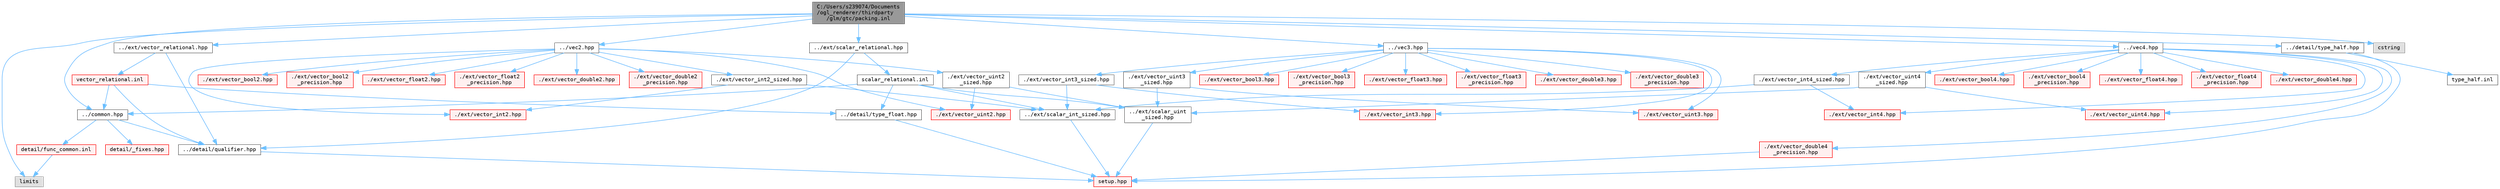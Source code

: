 digraph "C:/Users/s239074/Documents/ogl_renderer/thirdparty/glm/gtc/packing.inl"
{
 // LATEX_PDF_SIZE
  bgcolor="transparent";
  edge [fontname=Terminal,fontsize=10,labelfontname=Helvetica,labelfontsize=10];
  node [fontname=Terminal,fontsize=10,shape=box,height=0.2,width=0.4];
  Node1 [label="C:/Users/s239074/Documents\l/ogl_renderer/thirdparty\l/glm/gtc/packing.inl",height=0.2,width=0.4,color="gray40", fillcolor="grey60", style="filled", fontcolor="black",tooltip=" "];
  Node1 -> Node2 [color="steelblue1",style="solid"];
  Node2 [label="../ext/scalar_relational.hpp",height=0.2,width=0.4,color="grey40", fillcolor="white", style="filled",URL="$ext_2scalar__relational_8hpp.html",tooltip=" "];
  Node2 -> Node3 [color="steelblue1",style="solid"];
  Node3 [label="../detail/qualifier.hpp",height=0.2,width=0.4,color="grey40", fillcolor="white", style="filled",URL="$qualifier_8hpp.html",tooltip=" "];
  Node3 -> Node4 [color="steelblue1",style="solid"];
  Node4 [label="setup.hpp",height=0.2,width=0.4,color="red", fillcolor="#FFF0F0", style="filled",URL="$setup_8hpp.html",tooltip=" "];
  Node2 -> Node8 [color="steelblue1",style="solid"];
  Node8 [label="scalar_relational.inl",height=0.2,width=0.4,color="grey40", fillcolor="white", style="filled",URL="$ext_2scalar__relational_8inl.html",tooltip=" "];
  Node8 -> Node9 [color="steelblue1",style="solid"];
  Node9 [label="../common.hpp",height=0.2,width=0.4,color="grey40", fillcolor="white", style="filled",URL="$common_8hpp.html",tooltip=" "];
  Node9 -> Node3 [color="steelblue1",style="solid"];
  Node9 -> Node10 [color="steelblue1",style="solid"];
  Node10 [label="detail/_fixes.hpp",height=0.2,width=0.4,color="red", fillcolor="#FFF0F0", style="filled",URL="$__fixes_8hpp.html",tooltip=" "];
  Node9 -> Node12 [color="steelblue1",style="solid"];
  Node12 [label="detail/func_common.inl",height=0.2,width=0.4,color="red", fillcolor="#FFF0F0", style="filled",URL="$func__common_8inl.html",tooltip=" "];
  Node12 -> Node17 [color="steelblue1",style="solid"];
  Node17 [label="limits",height=0.2,width=0.4,color="grey60", fillcolor="#E0E0E0", style="filled",tooltip=" "];
  Node8 -> Node28 [color="steelblue1",style="solid"];
  Node28 [label="../ext/scalar_int_sized.hpp",height=0.2,width=0.4,color="grey40", fillcolor="white", style="filled",URL="$scalar__int__sized_8hpp.html",tooltip=" "];
  Node28 -> Node4 [color="steelblue1",style="solid"];
  Node8 -> Node29 [color="steelblue1",style="solid"];
  Node29 [label="../ext/scalar_uint\l_sized.hpp",height=0.2,width=0.4,color="grey40", fillcolor="white", style="filled",URL="$scalar__uint__sized_8hpp.html",tooltip=" "];
  Node29 -> Node4 [color="steelblue1",style="solid"];
  Node8 -> Node30 [color="steelblue1",style="solid"];
  Node30 [label="../detail/type_float.hpp",height=0.2,width=0.4,color="grey40", fillcolor="white", style="filled",URL="$type__float_8hpp.html",tooltip=" "];
  Node30 -> Node4 [color="steelblue1",style="solid"];
  Node1 -> Node31 [color="steelblue1",style="solid"];
  Node31 [label="../ext/vector_relational.hpp",height=0.2,width=0.4,color="grey40", fillcolor="white", style="filled",URL="$ext_2vector__relational_8hpp.html",tooltip=" "];
  Node31 -> Node3 [color="steelblue1",style="solid"];
  Node31 -> Node32 [color="steelblue1",style="solid"];
  Node32 [label="vector_relational.inl",height=0.2,width=0.4,color="red", fillcolor="#FFF0F0", style="filled",URL="$vector__relational_8inl.html",tooltip=" "];
  Node32 -> Node9 [color="steelblue1",style="solid"];
  Node32 -> Node3 [color="steelblue1",style="solid"];
  Node32 -> Node30 [color="steelblue1",style="solid"];
  Node1 -> Node9 [color="steelblue1",style="solid"];
  Node1 -> Node33 [color="steelblue1",style="solid"];
  Node33 [label="../vec2.hpp",height=0.2,width=0.4,color="grey40", fillcolor="white", style="filled",URL="$vec2_8hpp.html",tooltip=" "];
  Node33 -> Node34 [color="steelblue1",style="solid"];
  Node34 [label="./ext/vector_bool2.hpp",height=0.2,width=0.4,color="red", fillcolor="#FFF0F0", style="filled",URL="$vector__bool2_8hpp.html",tooltip=" "];
  Node33 -> Node35 [color="steelblue1",style="solid"];
  Node35 [label="./ext/vector_bool2\l_precision.hpp",height=0.2,width=0.4,color="red", fillcolor="#FFF0F0", style="filled",URL="$vector__bool2__precision_8hpp.html",tooltip=" "];
  Node33 -> Node36 [color="steelblue1",style="solid"];
  Node36 [label="./ext/vector_float2.hpp",height=0.2,width=0.4,color="red", fillcolor="#FFF0F0", style="filled",URL="$vector__float2_8hpp.html",tooltip=" "];
  Node33 -> Node37 [color="steelblue1",style="solid"];
  Node37 [label="./ext/vector_float2\l_precision.hpp",height=0.2,width=0.4,color="red", fillcolor="#FFF0F0", style="filled",URL="$vector__float2__precision_8hpp.html",tooltip=" "];
  Node33 -> Node38 [color="steelblue1",style="solid"];
  Node38 [label="./ext/vector_double2.hpp",height=0.2,width=0.4,color="red", fillcolor="#FFF0F0", style="filled",URL="$vector__double2_8hpp.html",tooltip=" "];
  Node33 -> Node39 [color="steelblue1",style="solid"];
  Node39 [label="./ext/vector_double2\l_precision.hpp",height=0.2,width=0.4,color="red", fillcolor="#FFF0F0", style="filled",URL="$vector__double2__precision_8hpp.html",tooltip=" "];
  Node33 -> Node40 [color="steelblue1",style="solid"];
  Node40 [label="./ext/vector_int2.hpp",height=0.2,width=0.4,color="red", fillcolor="#FFF0F0", style="filled",URL="$vector__int2_8hpp.html",tooltip=" "];
  Node33 -> Node41 [color="steelblue1",style="solid"];
  Node41 [label="./ext/vector_int2_sized.hpp",height=0.2,width=0.4,color="grey40", fillcolor="white", style="filled",URL="$vector__int2__sized_8hpp.html",tooltip=" "];
  Node41 -> Node40 [color="steelblue1",style="solid"];
  Node41 -> Node28 [color="steelblue1",style="solid"];
  Node33 -> Node42 [color="steelblue1",style="solid"];
  Node42 [label="./ext/vector_uint2.hpp",height=0.2,width=0.4,color="red", fillcolor="#FFF0F0", style="filled",URL="$vector__uint2_8hpp.html",tooltip=" "];
  Node33 -> Node43 [color="steelblue1",style="solid"];
  Node43 [label="./ext/vector_uint2\l_sized.hpp",height=0.2,width=0.4,color="grey40", fillcolor="white", style="filled",URL="$vector__uint2__sized_8hpp.html",tooltip=" "];
  Node43 -> Node42 [color="steelblue1",style="solid"];
  Node43 -> Node29 [color="steelblue1",style="solid"];
  Node1 -> Node44 [color="steelblue1",style="solid"];
  Node44 [label="../vec3.hpp",height=0.2,width=0.4,color="grey40", fillcolor="white", style="filled",URL="$vec3_8hpp.html",tooltip=" "];
  Node44 -> Node45 [color="steelblue1",style="solid"];
  Node45 [label="./ext/vector_bool3.hpp",height=0.2,width=0.4,color="red", fillcolor="#FFF0F0", style="filled",URL="$vector__bool3_8hpp.html",tooltip=" "];
  Node44 -> Node46 [color="steelblue1",style="solid"];
  Node46 [label="./ext/vector_bool3\l_precision.hpp",height=0.2,width=0.4,color="red", fillcolor="#FFF0F0", style="filled",URL="$vector__bool3__precision_8hpp.html",tooltip=" "];
  Node44 -> Node47 [color="steelblue1",style="solid"];
  Node47 [label="./ext/vector_float3.hpp",height=0.2,width=0.4,color="red", fillcolor="#FFF0F0", style="filled",URL="$vector__float3_8hpp.html",tooltip=" "];
  Node44 -> Node48 [color="steelblue1",style="solid"];
  Node48 [label="./ext/vector_float3\l_precision.hpp",height=0.2,width=0.4,color="red", fillcolor="#FFF0F0", style="filled",URL="$vector__float3__precision_8hpp.html",tooltip=" "];
  Node44 -> Node49 [color="steelblue1",style="solid"];
  Node49 [label="./ext/vector_double3.hpp",height=0.2,width=0.4,color="red", fillcolor="#FFF0F0", style="filled",URL="$vector__double3_8hpp.html",tooltip=" "];
  Node44 -> Node50 [color="steelblue1",style="solid"];
  Node50 [label="./ext/vector_double3\l_precision.hpp",height=0.2,width=0.4,color="red", fillcolor="#FFF0F0", style="filled",URL="$vector__double3__precision_8hpp.html",tooltip=" "];
  Node44 -> Node51 [color="steelblue1",style="solid"];
  Node51 [label="./ext/vector_int3.hpp",height=0.2,width=0.4,color="red", fillcolor="#FFF0F0", style="filled",URL="$vector__int3_8hpp.html",tooltip=" "];
  Node44 -> Node52 [color="steelblue1",style="solid"];
  Node52 [label="./ext/vector_int3_sized.hpp",height=0.2,width=0.4,color="grey40", fillcolor="white", style="filled",URL="$vector__int3__sized_8hpp.html",tooltip=" "];
  Node52 -> Node51 [color="steelblue1",style="solid"];
  Node52 -> Node28 [color="steelblue1",style="solid"];
  Node44 -> Node53 [color="steelblue1",style="solid"];
  Node53 [label="./ext/vector_uint3.hpp",height=0.2,width=0.4,color="red", fillcolor="#FFF0F0", style="filled",URL="$vector__uint3_8hpp.html",tooltip=" "];
  Node44 -> Node54 [color="steelblue1",style="solid"];
  Node54 [label="./ext/vector_uint3\l_sized.hpp",height=0.2,width=0.4,color="grey40", fillcolor="white", style="filled",URL="$vector__uint3__sized_8hpp.html",tooltip=" "];
  Node54 -> Node53 [color="steelblue1",style="solid"];
  Node54 -> Node29 [color="steelblue1",style="solid"];
  Node1 -> Node55 [color="steelblue1",style="solid"];
  Node55 [label="../vec4.hpp",height=0.2,width=0.4,color="grey40", fillcolor="white", style="filled",URL="$vec4_8hpp.html",tooltip=" "];
  Node55 -> Node56 [color="steelblue1",style="solid"];
  Node56 [label="./ext/vector_bool4.hpp",height=0.2,width=0.4,color="red", fillcolor="#FFF0F0", style="filled",URL="$vector__bool4_8hpp.html",tooltip=" "];
  Node55 -> Node57 [color="steelblue1",style="solid"];
  Node57 [label="./ext/vector_bool4\l_precision.hpp",height=0.2,width=0.4,color="red", fillcolor="#FFF0F0", style="filled",URL="$vector__bool4__precision_8hpp.html",tooltip=" "];
  Node55 -> Node58 [color="steelblue1",style="solid"];
  Node58 [label="./ext/vector_float4.hpp",height=0.2,width=0.4,color="red", fillcolor="#FFF0F0", style="filled",URL="$vector__float4_8hpp.html",tooltip=" "];
  Node55 -> Node59 [color="steelblue1",style="solid"];
  Node59 [label="./ext/vector_float4\l_precision.hpp",height=0.2,width=0.4,color="red", fillcolor="#FFF0F0", style="filled",URL="$vector__float4__precision_8hpp.html",tooltip=" "];
  Node55 -> Node60 [color="steelblue1",style="solid"];
  Node60 [label="./ext/vector_double4.hpp",height=0.2,width=0.4,color="red", fillcolor="#FFF0F0", style="filled",URL="$vector__double4_8hpp.html",tooltip=" "];
  Node55 -> Node61 [color="steelblue1",style="solid"];
  Node61 [label="./ext/vector_double4\l_precision.hpp",height=0.2,width=0.4,color="red", fillcolor="#FFF0F0", style="filled",URL="$vector__double4__precision_8hpp.html",tooltip=" "];
  Node61 -> Node4 [color="steelblue1",style="solid"];
  Node55 -> Node62 [color="steelblue1",style="solid"];
  Node62 [label="./ext/vector_int4.hpp",height=0.2,width=0.4,color="red", fillcolor="#FFF0F0", style="filled",URL="$vector__int4_8hpp.html",tooltip=" "];
  Node55 -> Node63 [color="steelblue1",style="solid"];
  Node63 [label="./ext/vector_int4_sized.hpp",height=0.2,width=0.4,color="grey40", fillcolor="white", style="filled",URL="$vector__int4__sized_8hpp.html",tooltip=" "];
  Node63 -> Node62 [color="steelblue1",style="solid"];
  Node63 -> Node28 [color="steelblue1",style="solid"];
  Node55 -> Node64 [color="steelblue1",style="solid"];
  Node64 [label="./ext/vector_uint4.hpp",height=0.2,width=0.4,color="red", fillcolor="#FFF0F0", style="filled",URL="$vector__uint4_8hpp.html",tooltip=" "];
  Node55 -> Node65 [color="steelblue1",style="solid"];
  Node65 [label="./ext/vector_uint4\l_sized.hpp",height=0.2,width=0.4,color="grey40", fillcolor="white", style="filled",URL="$vector__uint4__sized_8hpp.html",tooltip=" "];
  Node65 -> Node64 [color="steelblue1",style="solid"];
  Node65 -> Node29 [color="steelblue1",style="solid"];
  Node1 -> Node66 [color="steelblue1",style="solid"];
  Node66 [label="../detail/type_half.hpp",height=0.2,width=0.4,color="grey40", fillcolor="white", style="filled",URL="$type__half_8hpp.html",tooltip=" "];
  Node66 -> Node4 [color="steelblue1",style="solid"];
  Node66 -> Node67 [color="steelblue1",style="solid"];
  Node67 [label="type_half.inl",height=0.2,width=0.4,color="grey40", fillcolor="white", style="filled",URL="$type__half_8inl.html",tooltip=" "];
  Node1 -> Node68 [color="steelblue1",style="solid"];
  Node68 [label="cstring",height=0.2,width=0.4,color="grey60", fillcolor="#E0E0E0", style="filled",tooltip=" "];
  Node1 -> Node17 [color="steelblue1",style="solid"];
}
